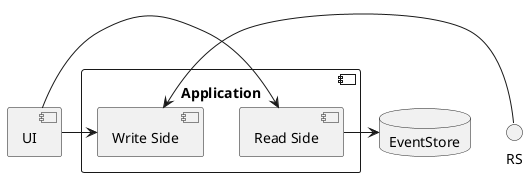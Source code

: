 @startuml


database "EventStore" as ES
[UI] as UI

component "Application" as A {

[Read Side] as R  
[Write Side] as W

}

UI -> R
UI -> W

R -> ES
W <- RS


@enduml